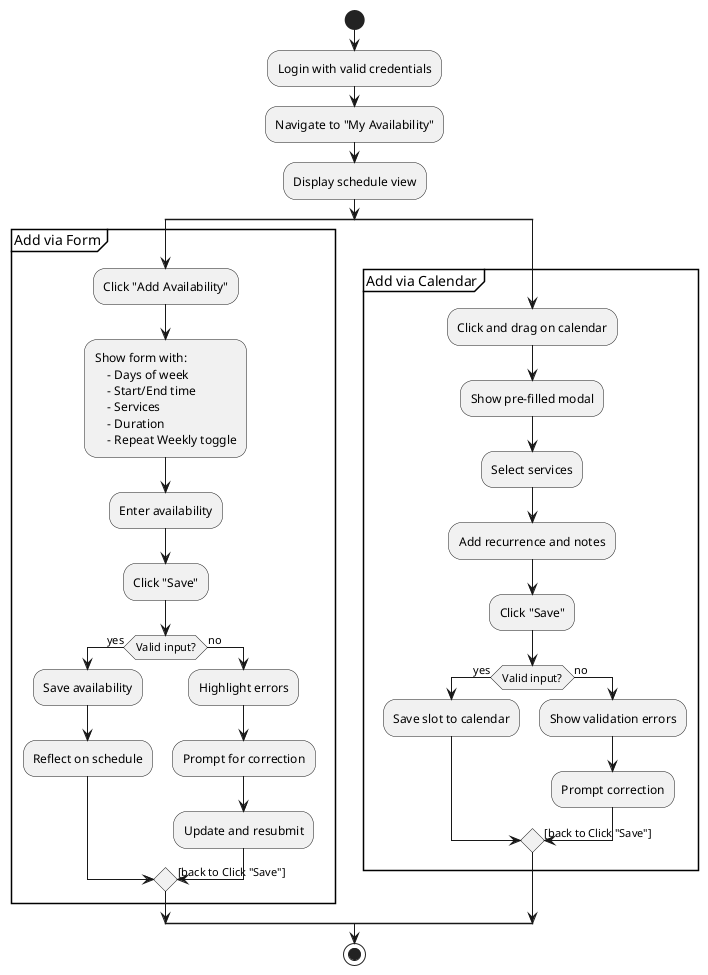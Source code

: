 @startuml
start

:Login with valid credentials;
:Navigate to "My Availability";
:Display schedule view;

split
    partition "Add via Form" {
        :Click "Add Availability";
        :Show form with:
            - Days of week
            - Start/End time
            - Services
            - Duration
            - Repeat Weekly toggle;

        :Enter availability;
        :Click "Save";

        if (Valid input?) then (yes)
            :Save availability;
            :Reflect on schedule;
        else (no)
            :Highlight errors;
            :Prompt for correction;
            :Update and resubmit;
            -> [back to Click "Save"];
        endif
    }
split again
    partition "Add via Calendar" {
        :Click and drag on calendar;
        :Show pre-filled modal;

        :Select services;
        :Add recurrence and notes;
        :Click "Save";

        if (Valid input?) then (yes)
            :Save slot to calendar;
        else (no)
            :Show validation errors;
            :Prompt correction;
            -> [back to Click "Save"];
        endif
    }
endsplit

stop
@enduml
